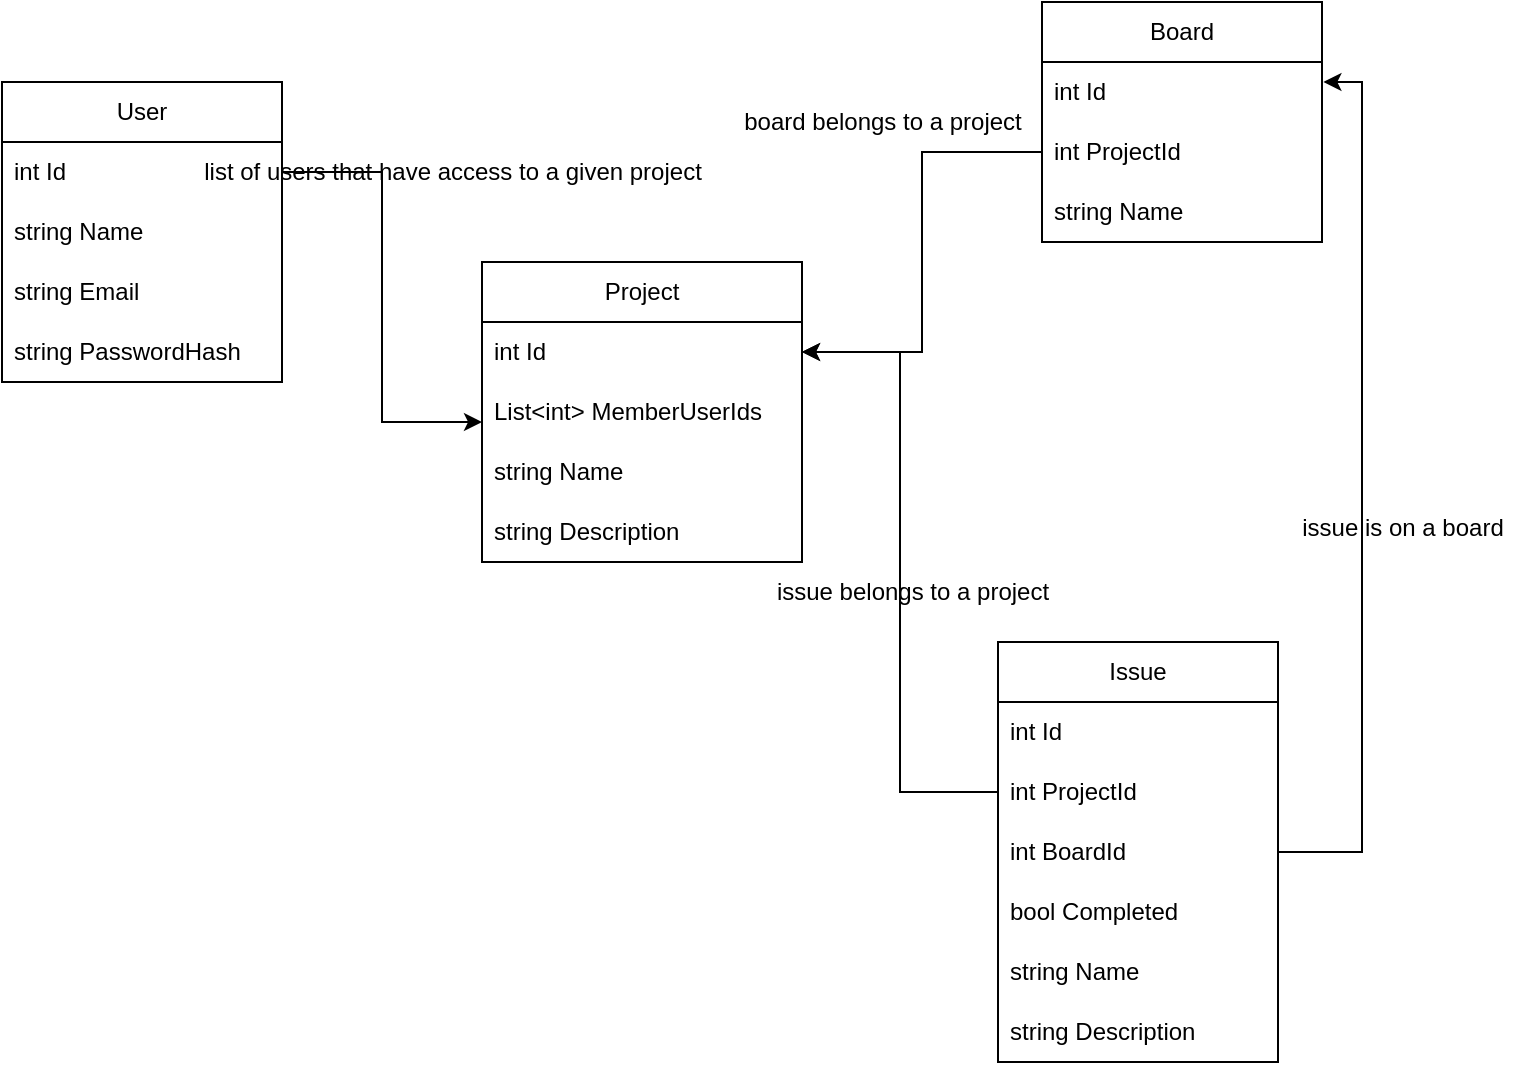<mxfile version="21.6.8" type="device">
  <diagram id="C5RBs43oDa-KdzZeNtuy" name="Page-1">
    <mxGraphModel dx="2074" dy="1110" grid="1" gridSize="10" guides="1" tooltips="1" connect="1" arrows="1" fold="1" page="1" pageScale="1" pageWidth="827" pageHeight="1169" math="0" shadow="0">
      <root>
        <mxCell id="WIyWlLk6GJQsqaUBKTNV-0" />
        <mxCell id="WIyWlLk6GJQsqaUBKTNV-1" parent="WIyWlLk6GJQsqaUBKTNV-0" />
        <mxCell id="zNfYFDz1HuCUnZ8xvgyw-1" value="Project" style="swimlane;fontStyle=0;childLayout=stackLayout;horizontal=1;startSize=30;horizontalStack=0;resizeParent=1;resizeParentMax=0;resizeLast=0;collapsible=1;marginBottom=0;whiteSpace=wrap;html=1;" vertex="1" parent="WIyWlLk6GJQsqaUBKTNV-1">
          <mxGeometry x="260" y="380" width="160" height="150" as="geometry" />
        </mxCell>
        <mxCell id="zNfYFDz1HuCUnZ8xvgyw-2" value="int Id" style="text;strokeColor=none;fillColor=none;align=left;verticalAlign=middle;spacingLeft=4;spacingRight=4;overflow=hidden;points=[[0,0.5],[1,0.5]];portConstraint=eastwest;rotatable=0;whiteSpace=wrap;html=1;" vertex="1" parent="zNfYFDz1HuCUnZ8xvgyw-1">
          <mxGeometry y="30" width="160" height="30" as="geometry" />
        </mxCell>
        <mxCell id="zNfYFDz1HuCUnZ8xvgyw-8" value="List&amp;lt;int&amp;gt; MemberUserIds" style="text;strokeColor=none;fillColor=none;align=left;verticalAlign=middle;spacingLeft=4;spacingRight=4;overflow=hidden;points=[[0,0.5],[1,0.5]];portConstraint=eastwest;rotatable=0;whiteSpace=wrap;html=1;" vertex="1" parent="zNfYFDz1HuCUnZ8xvgyw-1">
          <mxGeometry y="60" width="160" height="30" as="geometry" />
        </mxCell>
        <mxCell id="zNfYFDz1HuCUnZ8xvgyw-3" value="string Name" style="text;strokeColor=none;fillColor=none;align=left;verticalAlign=middle;spacingLeft=4;spacingRight=4;overflow=hidden;points=[[0,0.5],[1,0.5]];portConstraint=eastwest;rotatable=0;whiteSpace=wrap;html=1;" vertex="1" parent="zNfYFDz1HuCUnZ8xvgyw-1">
          <mxGeometry y="90" width="160" height="30" as="geometry" />
        </mxCell>
        <mxCell id="zNfYFDz1HuCUnZ8xvgyw-4" value="string Description" style="text;strokeColor=none;fillColor=none;align=left;verticalAlign=middle;spacingLeft=4;spacingRight=4;overflow=hidden;points=[[0,0.5],[1,0.5]];portConstraint=eastwest;rotatable=0;whiteSpace=wrap;html=1;" vertex="1" parent="zNfYFDz1HuCUnZ8xvgyw-1">
          <mxGeometry y="120" width="160" height="30" as="geometry" />
        </mxCell>
        <mxCell id="zNfYFDz1HuCUnZ8xvgyw-9" value="Issue" style="swimlane;fontStyle=0;childLayout=stackLayout;horizontal=1;startSize=30;horizontalStack=0;resizeParent=1;resizeParentMax=0;resizeLast=0;collapsible=1;marginBottom=0;whiteSpace=wrap;html=1;" vertex="1" parent="WIyWlLk6GJQsqaUBKTNV-1">
          <mxGeometry x="518" y="570" width="140" height="210" as="geometry" />
        </mxCell>
        <mxCell id="zNfYFDz1HuCUnZ8xvgyw-10" value="int Id" style="text;strokeColor=none;fillColor=none;align=left;verticalAlign=middle;spacingLeft=4;spacingRight=4;overflow=hidden;points=[[0,0.5],[1,0.5]];portConstraint=eastwest;rotatable=0;whiteSpace=wrap;html=1;" vertex="1" parent="zNfYFDz1HuCUnZ8xvgyw-9">
          <mxGeometry y="30" width="140" height="30" as="geometry" />
        </mxCell>
        <mxCell id="zNfYFDz1HuCUnZ8xvgyw-11" value="int ProjectId" style="text;strokeColor=none;fillColor=none;align=left;verticalAlign=middle;spacingLeft=4;spacingRight=4;overflow=hidden;points=[[0,0.5],[1,0.5]];portConstraint=eastwest;rotatable=0;whiteSpace=wrap;html=1;" vertex="1" parent="zNfYFDz1HuCUnZ8xvgyw-9">
          <mxGeometry y="60" width="140" height="30" as="geometry" />
        </mxCell>
        <mxCell id="zNfYFDz1HuCUnZ8xvgyw-14" value="int BoardId" style="text;strokeColor=none;fillColor=none;align=left;verticalAlign=middle;spacingLeft=4;spacingRight=4;overflow=hidden;points=[[0,0.5],[1,0.5]];portConstraint=eastwest;rotatable=0;whiteSpace=wrap;html=1;" vertex="1" parent="zNfYFDz1HuCUnZ8xvgyw-9">
          <mxGeometry y="90" width="140" height="30" as="geometry" />
        </mxCell>
        <mxCell id="zNfYFDz1HuCUnZ8xvgyw-24" value="bool Completed" style="text;strokeColor=none;fillColor=none;align=left;verticalAlign=middle;spacingLeft=4;spacingRight=4;overflow=hidden;points=[[0,0.5],[1,0.5]];portConstraint=eastwest;rotatable=0;whiteSpace=wrap;html=1;" vertex="1" parent="zNfYFDz1HuCUnZ8xvgyw-9">
          <mxGeometry y="120" width="140" height="30" as="geometry" />
        </mxCell>
        <mxCell id="zNfYFDz1HuCUnZ8xvgyw-12" value="string Name" style="text;strokeColor=none;fillColor=none;align=left;verticalAlign=middle;spacingLeft=4;spacingRight=4;overflow=hidden;points=[[0,0.5],[1,0.5]];portConstraint=eastwest;rotatable=0;whiteSpace=wrap;html=1;" vertex="1" parent="zNfYFDz1HuCUnZ8xvgyw-9">
          <mxGeometry y="150" width="140" height="30" as="geometry" />
        </mxCell>
        <mxCell id="zNfYFDz1HuCUnZ8xvgyw-13" value="string Description" style="text;strokeColor=none;fillColor=none;align=left;verticalAlign=middle;spacingLeft=4;spacingRight=4;overflow=hidden;points=[[0,0.5],[1,0.5]];portConstraint=eastwest;rotatable=0;whiteSpace=wrap;html=1;" vertex="1" parent="zNfYFDz1HuCUnZ8xvgyw-9">
          <mxGeometry y="180" width="140" height="30" as="geometry" />
        </mxCell>
        <mxCell id="zNfYFDz1HuCUnZ8xvgyw-15" value="User" style="swimlane;fontStyle=0;childLayout=stackLayout;horizontal=1;startSize=30;horizontalStack=0;resizeParent=1;resizeParentMax=0;resizeLast=0;collapsible=1;marginBottom=0;whiteSpace=wrap;html=1;" vertex="1" parent="WIyWlLk6GJQsqaUBKTNV-1">
          <mxGeometry x="20" y="290" width="140" height="150" as="geometry" />
        </mxCell>
        <mxCell id="zNfYFDz1HuCUnZ8xvgyw-16" value="int Id" style="text;strokeColor=none;fillColor=none;align=left;verticalAlign=middle;spacingLeft=4;spacingRight=4;overflow=hidden;points=[[0,0.5],[1,0.5]];portConstraint=eastwest;rotatable=0;whiteSpace=wrap;html=1;" vertex="1" parent="zNfYFDz1HuCUnZ8xvgyw-15">
          <mxGeometry y="30" width="140" height="30" as="geometry" />
        </mxCell>
        <mxCell id="zNfYFDz1HuCUnZ8xvgyw-17" value="string Name" style="text;strokeColor=none;fillColor=none;align=left;verticalAlign=middle;spacingLeft=4;spacingRight=4;overflow=hidden;points=[[0,0.5],[1,0.5]];portConstraint=eastwest;rotatable=0;whiteSpace=wrap;html=1;" vertex="1" parent="zNfYFDz1HuCUnZ8xvgyw-15">
          <mxGeometry y="60" width="140" height="30" as="geometry" />
        </mxCell>
        <mxCell id="zNfYFDz1HuCUnZ8xvgyw-18" value="string Email" style="text;strokeColor=none;fillColor=none;align=left;verticalAlign=middle;spacingLeft=4;spacingRight=4;overflow=hidden;points=[[0,0.5],[1,0.5]];portConstraint=eastwest;rotatable=0;whiteSpace=wrap;html=1;" vertex="1" parent="zNfYFDz1HuCUnZ8xvgyw-15">
          <mxGeometry y="90" width="140" height="30" as="geometry" />
        </mxCell>
        <mxCell id="zNfYFDz1HuCUnZ8xvgyw-19" value="string PasswordHash" style="text;strokeColor=none;fillColor=none;align=left;verticalAlign=middle;spacingLeft=4;spacingRight=4;overflow=hidden;points=[[0,0.5],[1,0.5]];portConstraint=eastwest;rotatable=0;whiteSpace=wrap;html=1;" vertex="1" parent="zNfYFDz1HuCUnZ8xvgyw-15">
          <mxGeometry y="120" width="140" height="30" as="geometry" />
        </mxCell>
        <mxCell id="zNfYFDz1HuCUnZ8xvgyw-20" value="Board" style="swimlane;fontStyle=0;childLayout=stackLayout;horizontal=1;startSize=30;horizontalStack=0;resizeParent=1;resizeParentMax=0;resizeLast=0;collapsible=1;marginBottom=0;whiteSpace=wrap;html=1;" vertex="1" parent="WIyWlLk6GJQsqaUBKTNV-1">
          <mxGeometry x="540" y="250" width="140" height="120" as="geometry" />
        </mxCell>
        <mxCell id="zNfYFDz1HuCUnZ8xvgyw-21" value="int Id" style="text;strokeColor=none;fillColor=none;align=left;verticalAlign=middle;spacingLeft=4;spacingRight=4;overflow=hidden;points=[[0,0.5],[1,0.5]];portConstraint=eastwest;rotatable=0;whiteSpace=wrap;html=1;" vertex="1" parent="zNfYFDz1HuCUnZ8xvgyw-20">
          <mxGeometry y="30" width="140" height="30" as="geometry" />
        </mxCell>
        <mxCell id="zNfYFDz1HuCUnZ8xvgyw-25" value="int ProjectId" style="text;strokeColor=none;fillColor=none;align=left;verticalAlign=middle;spacingLeft=4;spacingRight=4;overflow=hidden;points=[[0,0.5],[1,0.5]];portConstraint=eastwest;rotatable=0;whiteSpace=wrap;html=1;" vertex="1" parent="zNfYFDz1HuCUnZ8xvgyw-20">
          <mxGeometry y="60" width="140" height="30" as="geometry" />
        </mxCell>
        <mxCell id="zNfYFDz1HuCUnZ8xvgyw-22" value="string Name" style="text;strokeColor=none;fillColor=none;align=left;verticalAlign=middle;spacingLeft=4;spacingRight=4;overflow=hidden;points=[[0,0.5],[1,0.5]];portConstraint=eastwest;rotatable=0;whiteSpace=wrap;html=1;" vertex="1" parent="zNfYFDz1HuCUnZ8xvgyw-20">
          <mxGeometry y="90" width="140" height="30" as="geometry" />
        </mxCell>
        <mxCell id="zNfYFDz1HuCUnZ8xvgyw-26" style="edgeStyle=orthogonalEdgeStyle;rounded=0;orthogonalLoop=1;jettySize=auto;html=1;" edge="1" parent="WIyWlLk6GJQsqaUBKTNV-1" source="zNfYFDz1HuCUnZ8xvgyw-25" target="zNfYFDz1HuCUnZ8xvgyw-2">
          <mxGeometry relative="1" as="geometry" />
        </mxCell>
        <mxCell id="zNfYFDz1HuCUnZ8xvgyw-27" style="edgeStyle=orthogonalEdgeStyle;rounded=0;orthogonalLoop=1;jettySize=auto;html=1;entryX=0;entryY=0.667;entryDx=0;entryDy=0;entryPerimeter=0;" edge="1" parent="WIyWlLk6GJQsqaUBKTNV-1" source="zNfYFDz1HuCUnZ8xvgyw-16" target="zNfYFDz1HuCUnZ8xvgyw-8">
          <mxGeometry relative="1" as="geometry" />
        </mxCell>
        <mxCell id="zNfYFDz1HuCUnZ8xvgyw-28" style="edgeStyle=orthogonalEdgeStyle;rounded=0;orthogonalLoop=1;jettySize=auto;html=1;entryX=1.005;entryY=0.333;entryDx=0;entryDy=0;entryPerimeter=0;" edge="1" parent="WIyWlLk6GJQsqaUBKTNV-1" source="zNfYFDz1HuCUnZ8xvgyw-14" target="zNfYFDz1HuCUnZ8xvgyw-21">
          <mxGeometry relative="1" as="geometry" />
        </mxCell>
        <mxCell id="zNfYFDz1HuCUnZ8xvgyw-29" style="edgeStyle=orthogonalEdgeStyle;rounded=0;orthogonalLoop=1;jettySize=auto;html=1;" edge="1" parent="WIyWlLk6GJQsqaUBKTNV-1" source="zNfYFDz1HuCUnZ8xvgyw-11" target="zNfYFDz1HuCUnZ8xvgyw-2">
          <mxGeometry relative="1" as="geometry" />
        </mxCell>
        <mxCell id="zNfYFDz1HuCUnZ8xvgyw-30" value="issue belongs to a project" style="text;html=1;align=center;verticalAlign=middle;resizable=0;points=[];autosize=1;strokeColor=none;fillColor=none;rotation=0;" vertex="1" parent="WIyWlLk6GJQsqaUBKTNV-1">
          <mxGeometry x="395" y="530" width="160" height="30" as="geometry" />
        </mxCell>
        <mxCell id="zNfYFDz1HuCUnZ8xvgyw-31" value="issue is on a board" style="text;html=1;align=center;verticalAlign=middle;resizable=0;points=[];autosize=1;strokeColor=none;fillColor=none;" vertex="1" parent="WIyWlLk6GJQsqaUBKTNV-1">
          <mxGeometry x="660" y="498" width="120" height="30" as="geometry" />
        </mxCell>
        <mxCell id="zNfYFDz1HuCUnZ8xvgyw-32" value="board belongs to a project&lt;br&gt;" style="text;html=1;align=center;verticalAlign=middle;resizable=0;points=[];autosize=1;strokeColor=none;fillColor=none;" vertex="1" parent="WIyWlLk6GJQsqaUBKTNV-1">
          <mxGeometry x="380" y="295" width="160" height="30" as="geometry" />
        </mxCell>
        <mxCell id="zNfYFDz1HuCUnZ8xvgyw-33" value="list of users that have access to a given project" style="text;html=1;align=center;verticalAlign=middle;resizable=0;points=[];autosize=1;strokeColor=none;fillColor=none;" vertex="1" parent="WIyWlLk6GJQsqaUBKTNV-1">
          <mxGeometry x="110" y="320" width="270" height="30" as="geometry" />
        </mxCell>
      </root>
    </mxGraphModel>
  </diagram>
</mxfile>
